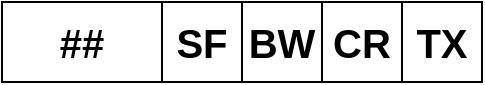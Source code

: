 <mxfile version="24.2.5" type="github">
  <diagram name="Page-1" id="eXArZSoKB4sfA3y-K-D2">
    <mxGraphModel dx="1393" dy="809" grid="1" gridSize="10" guides="1" tooltips="1" connect="1" arrows="1" fold="1" page="1" pageScale="1" pageWidth="850" pageHeight="1100" math="0" shadow="0">
      <root>
        <mxCell id="0" />
        <mxCell id="1" parent="0" />
        <mxCell id="pnhC8DhIyKwRG6ip_GGP-1" value="##" style="rounded=0;whiteSpace=wrap;html=1;fontStyle=1;fontSize=20;" vertex="1" parent="1">
          <mxGeometry x="200" y="200" width="80" height="40" as="geometry" />
        </mxCell>
        <mxCell id="pnhC8DhIyKwRG6ip_GGP-2" value="SF" style="rounded=0;whiteSpace=wrap;html=1;fontStyle=1;fontSize=20;" vertex="1" parent="1">
          <mxGeometry x="280" y="200" width="40" height="40" as="geometry" />
        </mxCell>
        <mxCell id="pnhC8DhIyKwRG6ip_GGP-4" value="BW" style="rounded=0;whiteSpace=wrap;html=1;fontStyle=1;fontSize=20;" vertex="1" parent="1">
          <mxGeometry x="320" y="200" width="40" height="40" as="geometry" />
        </mxCell>
        <mxCell id="pnhC8DhIyKwRG6ip_GGP-5" value="CR" style="rounded=0;whiteSpace=wrap;html=1;fontStyle=1;fontSize=20;" vertex="1" parent="1">
          <mxGeometry x="360" y="200" width="40" height="40" as="geometry" />
        </mxCell>
        <mxCell id="pnhC8DhIyKwRG6ip_GGP-6" value="TX" style="rounded=0;whiteSpace=wrap;html=1;fontStyle=1;fontSize=20;" vertex="1" parent="1">
          <mxGeometry x="400" y="200" width="40" height="40" as="geometry" />
        </mxCell>
      </root>
    </mxGraphModel>
  </diagram>
</mxfile>
